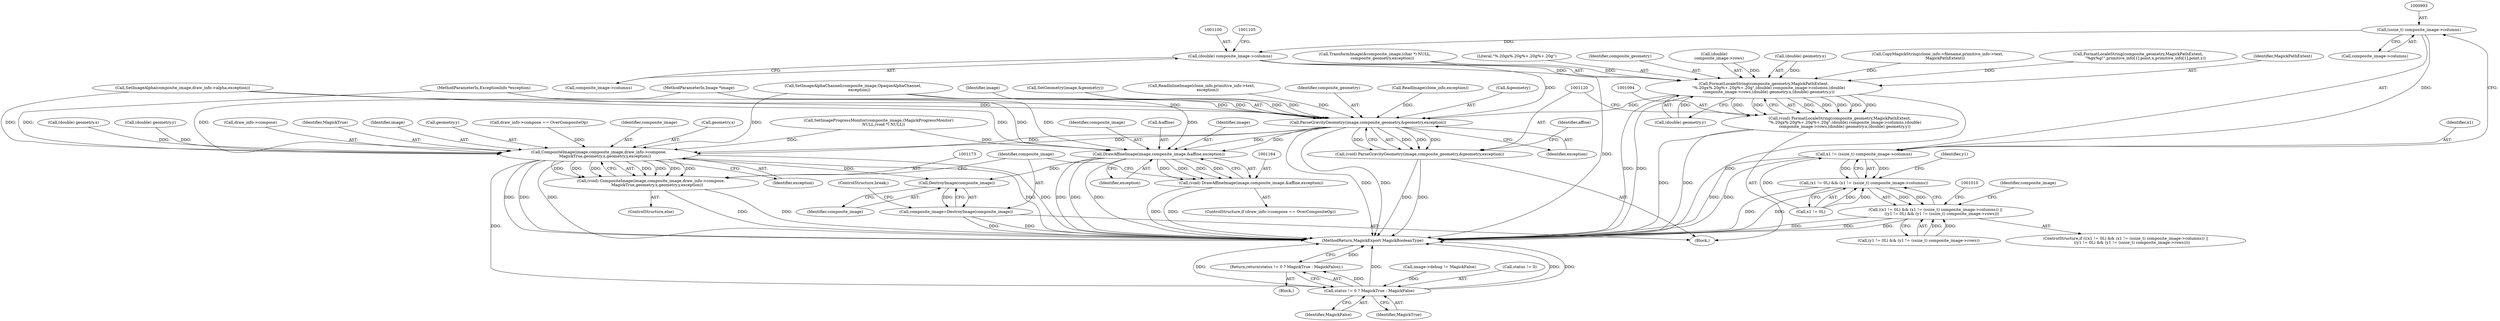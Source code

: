 digraph "0_ImageMagick_726812fa2fa7ce16bcf58f6e115f65427a1c0950_2@pointer" {
"1000992" [label="(Call,(ssize_t) composite_image->columns)"];
"1000990" [label="(Call,x1 != (ssize_t) composite_image->columns)"];
"1000986" [label="(Call,(x1 != 0L) && (x1 != (ssize_t) composite_image->columns))"];
"1000985" [label="(Call,((x1 != 0L) && (x1 != (ssize_t) composite_image->columns)) ||\n          ((y1 != 0L) && (y1 != (ssize_t) composite_image->rows)))"];
"1001099" [label="(Call,(double) composite_image->columns)"];
"1001095" [label="(Call,FormatLocaleString(composite_geometry,MagickPathExtent,\n        \"%.20gx%.20g%+.20g%+.20g\",(double) composite_image->columns,(double)\n        composite_image->rows,(double) geometry.x,(double) geometry.y))"];
"1001093" [label="(Call,(void) FormatLocaleString(composite_geometry,MagickPathExtent,\n        \"%.20gx%.20g%+.20g%+.20g\",(double) composite_image->columns,(double)\n        composite_image->rows,(double) geometry.x,(double) geometry.y))"];
"1001121" [label="(Call,ParseGravityGeometry(image,composite_geometry,&geometry,exception))"];
"1001119" [label="(Call,(void) ParseGravityGeometry(image,composite_geometry,&geometry,exception))"];
"1001165" [label="(Call,DrawAffineImage(image,composite_image,&affine,exception))"];
"1001163" [label="(Call,(void) DrawAffineImage(image,composite_image,&affine,exception))"];
"1001190" [label="(Call,DestroyImage(composite_image))"];
"1001188" [label="(Call,composite_image=DestroyImage(composite_image))"];
"1001174" [label="(Call,CompositeImage(image,composite_image,draw_info->compose,\n          MagickTrue,geometry.x,geometry.y,exception))"];
"1001172" [label="(Call,(void) CompositeImage(image,composite_image,draw_info->compose,\n          MagickTrue,geometry.x,geometry.y,exception))"];
"1001623" [label="(Call,status != 0 ? MagickTrue : MagickFalse)"];
"1001622" [label="(Return,return(status != 0 ? MagickTrue : MagickFalse);)"];
"1001177" [label="(Call,draw_info->compose)"];
"1000108" [label="(Block,)"];
"1001096" [label="(Identifier,composite_geometry)"];
"1001192" [label="(ControlStructure,break;)"];
"1001180" [label="(Identifier,MagickTrue)"];
"1001622" [label="(Return,return(status != 0 ? MagickTrue : MagickFalse);)"];
"1001175" [label="(Identifier,image)"];
"1001114" [label="(Call,(double) geometry.y)"];
"1000987" [label="(Call,x1 != 0L)"];
"1001184" [label="(Call,geometry.y)"];
"1001158" [label="(Call,draw_info->compose == OverCompositeOp)"];
"1001165" [label="(Call,DrawAffineImage(image,composite_image,&affine,exception))"];
"1001095" [label="(Call,FormatLocaleString(composite_geometry,MagickPathExtent,\n        \"%.20gx%.20g%+.20g%+.20g\",(double) composite_image->columns,(double)\n        composite_image->rows,(double) geometry.x,(double) geometry.y))"];
"1001187" [label="(Identifier,exception)"];
"1001124" [label="(Call,&geometry)"];
"1001167" [label="(Identifier,composite_image)"];
"1001101" [label="(Call,composite_image->columns)"];
"1001611" [label="(Call,image->debug != MagickFalse)"];
"1001181" [label="(Call,geometry.x)"];
"1001066" [label="(Call,SetImageAlpha(composite_image,draw_info->alpha,exception))"];
"1001128" [label="(Identifier,affine)"];
"1001628" [label="(Identifier,MagickFalse)"];
"1001176" [label="(Identifier,composite_image)"];
"1001163" [label="(Call,(void) DrawAffineImage(image,composite_image,&affine,exception))"];
"1000985" [label="(Call,((x1 != 0L) && (x1 != (ssize_t) composite_image->columns)) ||\n          ((y1 != 0L) && (y1 != (ssize_t) composite_image->rows)))"];
"1001627" [label="(Identifier,MagickTrue)"];
"1001136" [label="(Call,(double) geometry.x)"];
"1000999" [label="(Identifier,y1)"];
"1001122" [label="(Identifier,image)"];
"1000994" [label="(Call,composite_image->columns)"];
"1001145" [label="(Call,(double) geometry.y)"];
"1001104" [label="(Call,(double)\n        composite_image->rows)"];
"1001170" [label="(Identifier,exception)"];
"1001168" [label="(Call,&affine)"];
"1001049" [label="(Identifier,composite_image)"];
"1001109" [label="(Call,(double) geometry.x)"];
"1000991" [label="(Identifier,x1)"];
"1000997" [label="(Call,(y1 != 0L) && (y1 != (ssize_t) composite_image->rows))"];
"1001624" [label="(Call,status != 0)"];
"1001629" [label="(MethodReturn,MagickExport MagickBooleanType)"];
"1001054" [label="(Call,SetImageAlphaChannel(composite_image,OpaqueAlphaChannel,\n          exception))"];
"1000922" [label="(Call,CopyMagickString(clone_info->filename,primitive_info->text,\n            MagickPathExtent))"];
"1001189" [label="(Identifier,composite_image)"];
"1001623" [label="(Call,status != 0 ? MagickTrue : MagickFalse)"];
"1001011" [label="(Call,FormatLocaleString(composite_geometry,MagickPathExtent,\n            \"%gx%g!\",primitive_info[1].point.x,primitive_info[1].point.y))"];
"1001190" [label="(Call,DestroyImage(composite_image))"];
"1001171" [label="(ControlStructure,else)"];
"1000990" [label="(Call,x1 != (ssize_t) composite_image->columns)"];
"1001119" [label="(Call,(void) ParseGravityGeometry(image,composite_geometry,&geometry,exception))"];
"1001097" [label="(Identifier,MagickPathExtent)"];
"1001072" [label="(Call,SetGeometry(image,&geometry))"];
"1000912" [label="(Call,ReadInlineImage(clone_info,primitive_info->text,\n          exception))"];
"1001174" [label="(Call,CompositeImage(image,composite_image,draw_info->compose,\n          MagickTrue,geometry.x,geometry.y,exception))"];
"1000107" [label="(MethodParameterIn,ExceptionInfo *exception)"];
"1001121" [label="(Call,ParseGravityGeometry(image,composite_geometry,&geometry,exception))"];
"1000948" [label="(Call,SetImageProgressMonitor(composite_image,(MagickProgressMonitor)\n        NULL,(void *) NULL))"];
"1001172" [label="(Call,(void) CompositeImage(image,composite_image,draw_info->compose,\n          MagickTrue,geometry.x,geometry.y,exception))"];
"1000881" [label="(Block,)"];
"1000986" [label="(Call,(x1 != 0L) && (x1 != (ssize_t) composite_image->columns))"];
"1000992" [label="(Call,(ssize_t) composite_image->columns)"];
"1001123" [label="(Identifier,composite_geometry)"];
"1001166" [label="(Identifier,image)"];
"1001099" [label="(Call,(double) composite_image->columns)"];
"1001093" [label="(Call,(void) FormatLocaleString(composite_geometry,MagickPathExtent,\n        \"%.20gx%.20g%+.20g%+.20g\",(double) composite_image->columns,(double)\n        composite_image->rows,(double) geometry.x,(double) geometry.y))"];
"1001126" [label="(Identifier,exception)"];
"1001098" [label="(Literal,\"%.20gx%.20g%+.20g%+.20g\")"];
"1000984" [label="(ControlStructure,if (((x1 != 0L) && (x1 != (ssize_t) composite_image->columns)) ||\n          ((y1 != 0L) && (y1 != (ssize_t) composite_image->rows))))"];
"1000104" [label="(MethodParameterIn,Image *image)"];
"1001157" [label="(ControlStructure,if (draw_info->compose == OverCompositeOp))"];
"1001188" [label="(Call,composite_image=DestroyImage(composite_image))"];
"1001191" [label="(Identifier,composite_image)"];
"1001038" [label="(Call,TransformImage(&composite_image,(char *) NULL,\n            composite_geometry,exception))"];
"1000932" [label="(Call,ReadImage(clone_info,exception))"];
"1000992" -> "1000990"  [label="AST: "];
"1000992" -> "1000994"  [label="CFG: "];
"1000993" -> "1000992"  [label="AST: "];
"1000994" -> "1000992"  [label="AST: "];
"1000990" -> "1000992"  [label="CFG: "];
"1000992" -> "1000990"  [label="DDG: "];
"1000992" -> "1001099"  [label="DDG: "];
"1000990" -> "1000986"  [label="AST: "];
"1000991" -> "1000990"  [label="AST: "];
"1000986" -> "1000990"  [label="CFG: "];
"1000990" -> "1001629"  [label="DDG: "];
"1000990" -> "1001629"  [label="DDG: "];
"1000990" -> "1000986"  [label="DDG: "];
"1000990" -> "1000986"  [label="DDG: "];
"1000987" -> "1000990"  [label="DDG: "];
"1000986" -> "1000985"  [label="AST: "];
"1000986" -> "1000987"  [label="CFG: "];
"1000987" -> "1000986"  [label="AST: "];
"1000999" -> "1000986"  [label="CFG: "];
"1000985" -> "1000986"  [label="CFG: "];
"1000986" -> "1001629"  [label="DDG: "];
"1000986" -> "1001629"  [label="DDG: "];
"1000986" -> "1000985"  [label="DDG: "];
"1000986" -> "1000985"  [label="DDG: "];
"1000987" -> "1000986"  [label="DDG: "];
"1000987" -> "1000986"  [label="DDG: "];
"1000985" -> "1000984"  [label="AST: "];
"1000985" -> "1000997"  [label="CFG: "];
"1000997" -> "1000985"  [label="AST: "];
"1001010" -> "1000985"  [label="CFG: "];
"1001049" -> "1000985"  [label="CFG: "];
"1000985" -> "1001629"  [label="DDG: "];
"1000985" -> "1001629"  [label="DDG: "];
"1000985" -> "1001629"  [label="DDG: "];
"1000997" -> "1000985"  [label="DDG: "];
"1000997" -> "1000985"  [label="DDG: "];
"1001099" -> "1001095"  [label="AST: "];
"1001099" -> "1001101"  [label="CFG: "];
"1001100" -> "1001099"  [label="AST: "];
"1001101" -> "1001099"  [label="AST: "];
"1001105" -> "1001099"  [label="CFG: "];
"1001099" -> "1001629"  [label="DDG: "];
"1001099" -> "1001095"  [label="DDG: "];
"1001095" -> "1001093"  [label="AST: "];
"1001095" -> "1001114"  [label="CFG: "];
"1001096" -> "1001095"  [label="AST: "];
"1001097" -> "1001095"  [label="AST: "];
"1001098" -> "1001095"  [label="AST: "];
"1001104" -> "1001095"  [label="AST: "];
"1001109" -> "1001095"  [label="AST: "];
"1001114" -> "1001095"  [label="AST: "];
"1001093" -> "1001095"  [label="CFG: "];
"1001095" -> "1001629"  [label="DDG: "];
"1001095" -> "1001629"  [label="DDG: "];
"1001095" -> "1001629"  [label="DDG: "];
"1001095" -> "1001093"  [label="DDG: "];
"1001095" -> "1001093"  [label="DDG: "];
"1001095" -> "1001093"  [label="DDG: "];
"1001095" -> "1001093"  [label="DDG: "];
"1001095" -> "1001093"  [label="DDG: "];
"1001095" -> "1001093"  [label="DDG: "];
"1001095" -> "1001093"  [label="DDG: "];
"1001038" -> "1001095"  [label="DDG: "];
"1000922" -> "1001095"  [label="DDG: "];
"1001011" -> "1001095"  [label="DDG: "];
"1001104" -> "1001095"  [label="DDG: "];
"1001109" -> "1001095"  [label="DDG: "];
"1001114" -> "1001095"  [label="DDG: "];
"1001095" -> "1001121"  [label="DDG: "];
"1001093" -> "1000881"  [label="AST: "];
"1001094" -> "1001093"  [label="AST: "];
"1001120" -> "1001093"  [label="CFG: "];
"1001093" -> "1001629"  [label="DDG: "];
"1001093" -> "1001629"  [label="DDG: "];
"1001121" -> "1001119"  [label="AST: "];
"1001121" -> "1001126"  [label="CFG: "];
"1001122" -> "1001121"  [label="AST: "];
"1001123" -> "1001121"  [label="AST: "];
"1001124" -> "1001121"  [label="AST: "];
"1001126" -> "1001121"  [label="AST: "];
"1001119" -> "1001121"  [label="CFG: "];
"1001121" -> "1001629"  [label="DDG: "];
"1001121" -> "1001629"  [label="DDG: "];
"1001121" -> "1001119"  [label="DDG: "];
"1001121" -> "1001119"  [label="DDG: "];
"1001121" -> "1001119"  [label="DDG: "];
"1001121" -> "1001119"  [label="DDG: "];
"1001072" -> "1001121"  [label="DDG: "];
"1001072" -> "1001121"  [label="DDG: "];
"1000104" -> "1001121"  [label="DDG: "];
"1001038" -> "1001121"  [label="DDG: "];
"1001054" -> "1001121"  [label="DDG: "];
"1000932" -> "1001121"  [label="DDG: "];
"1001066" -> "1001121"  [label="DDG: "];
"1000912" -> "1001121"  [label="DDG: "];
"1000107" -> "1001121"  [label="DDG: "];
"1001121" -> "1001165"  [label="DDG: "];
"1001121" -> "1001165"  [label="DDG: "];
"1001121" -> "1001174"  [label="DDG: "];
"1001121" -> "1001174"  [label="DDG: "];
"1001119" -> "1000881"  [label="AST: "];
"1001120" -> "1001119"  [label="AST: "];
"1001128" -> "1001119"  [label="CFG: "];
"1001119" -> "1001629"  [label="DDG: "];
"1001119" -> "1001629"  [label="DDG: "];
"1001165" -> "1001163"  [label="AST: "];
"1001165" -> "1001170"  [label="CFG: "];
"1001166" -> "1001165"  [label="AST: "];
"1001167" -> "1001165"  [label="AST: "];
"1001168" -> "1001165"  [label="AST: "];
"1001170" -> "1001165"  [label="AST: "];
"1001163" -> "1001165"  [label="CFG: "];
"1001165" -> "1001629"  [label="DDG: "];
"1001165" -> "1001629"  [label="DDG: "];
"1001165" -> "1001629"  [label="DDG: "];
"1001165" -> "1001163"  [label="DDG: "];
"1001165" -> "1001163"  [label="DDG: "];
"1001165" -> "1001163"  [label="DDG: "];
"1001165" -> "1001163"  [label="DDG: "];
"1000104" -> "1001165"  [label="DDG: "];
"1001054" -> "1001165"  [label="DDG: "];
"1001066" -> "1001165"  [label="DDG: "];
"1000948" -> "1001165"  [label="DDG: "];
"1000107" -> "1001165"  [label="DDG: "];
"1001165" -> "1001190"  [label="DDG: "];
"1001163" -> "1001157"  [label="AST: "];
"1001164" -> "1001163"  [label="AST: "];
"1001189" -> "1001163"  [label="CFG: "];
"1001163" -> "1001629"  [label="DDG: "];
"1001163" -> "1001629"  [label="DDG: "];
"1001190" -> "1001188"  [label="AST: "];
"1001190" -> "1001191"  [label="CFG: "];
"1001191" -> "1001190"  [label="AST: "];
"1001188" -> "1001190"  [label="CFG: "];
"1001190" -> "1001188"  [label="DDG: "];
"1001174" -> "1001190"  [label="DDG: "];
"1001188" -> "1000881"  [label="AST: "];
"1001189" -> "1001188"  [label="AST: "];
"1001192" -> "1001188"  [label="CFG: "];
"1001188" -> "1001629"  [label="DDG: "];
"1001188" -> "1001629"  [label="DDG: "];
"1001174" -> "1001172"  [label="AST: "];
"1001174" -> "1001187"  [label="CFG: "];
"1001175" -> "1001174"  [label="AST: "];
"1001176" -> "1001174"  [label="AST: "];
"1001177" -> "1001174"  [label="AST: "];
"1001180" -> "1001174"  [label="AST: "];
"1001181" -> "1001174"  [label="AST: "];
"1001184" -> "1001174"  [label="AST: "];
"1001187" -> "1001174"  [label="AST: "];
"1001172" -> "1001174"  [label="CFG: "];
"1001174" -> "1001629"  [label="DDG: "];
"1001174" -> "1001629"  [label="DDG: "];
"1001174" -> "1001629"  [label="DDG: "];
"1001174" -> "1001629"  [label="DDG: "];
"1001174" -> "1001629"  [label="DDG: "];
"1001174" -> "1001172"  [label="DDG: "];
"1001174" -> "1001172"  [label="DDG: "];
"1001174" -> "1001172"  [label="DDG: "];
"1001174" -> "1001172"  [label="DDG: "];
"1001174" -> "1001172"  [label="DDG: "];
"1001174" -> "1001172"  [label="DDG: "];
"1001174" -> "1001172"  [label="DDG: "];
"1000104" -> "1001174"  [label="DDG: "];
"1001054" -> "1001174"  [label="DDG: "];
"1001066" -> "1001174"  [label="DDG: "];
"1000948" -> "1001174"  [label="DDG: "];
"1001158" -> "1001174"  [label="DDG: "];
"1001136" -> "1001174"  [label="DDG: "];
"1001145" -> "1001174"  [label="DDG: "];
"1000107" -> "1001174"  [label="DDG: "];
"1001174" -> "1001623"  [label="DDG: "];
"1001172" -> "1001171"  [label="AST: "];
"1001173" -> "1001172"  [label="AST: "];
"1001189" -> "1001172"  [label="CFG: "];
"1001172" -> "1001629"  [label="DDG: "];
"1001172" -> "1001629"  [label="DDG: "];
"1001623" -> "1001622"  [label="AST: "];
"1001623" -> "1001627"  [label="CFG: "];
"1001623" -> "1001628"  [label="CFG: "];
"1001624" -> "1001623"  [label="AST: "];
"1001627" -> "1001623"  [label="AST: "];
"1001628" -> "1001623"  [label="AST: "];
"1001622" -> "1001623"  [label="CFG: "];
"1001623" -> "1001629"  [label="DDG: "];
"1001623" -> "1001629"  [label="DDG: "];
"1001623" -> "1001629"  [label="DDG: "];
"1001623" -> "1001629"  [label="DDG: "];
"1001623" -> "1001622"  [label="DDG: "];
"1001611" -> "1001623"  [label="DDG: "];
"1001622" -> "1000108"  [label="AST: "];
"1001629" -> "1001622"  [label="CFG: "];
"1001622" -> "1001629"  [label="DDG: "];
}
